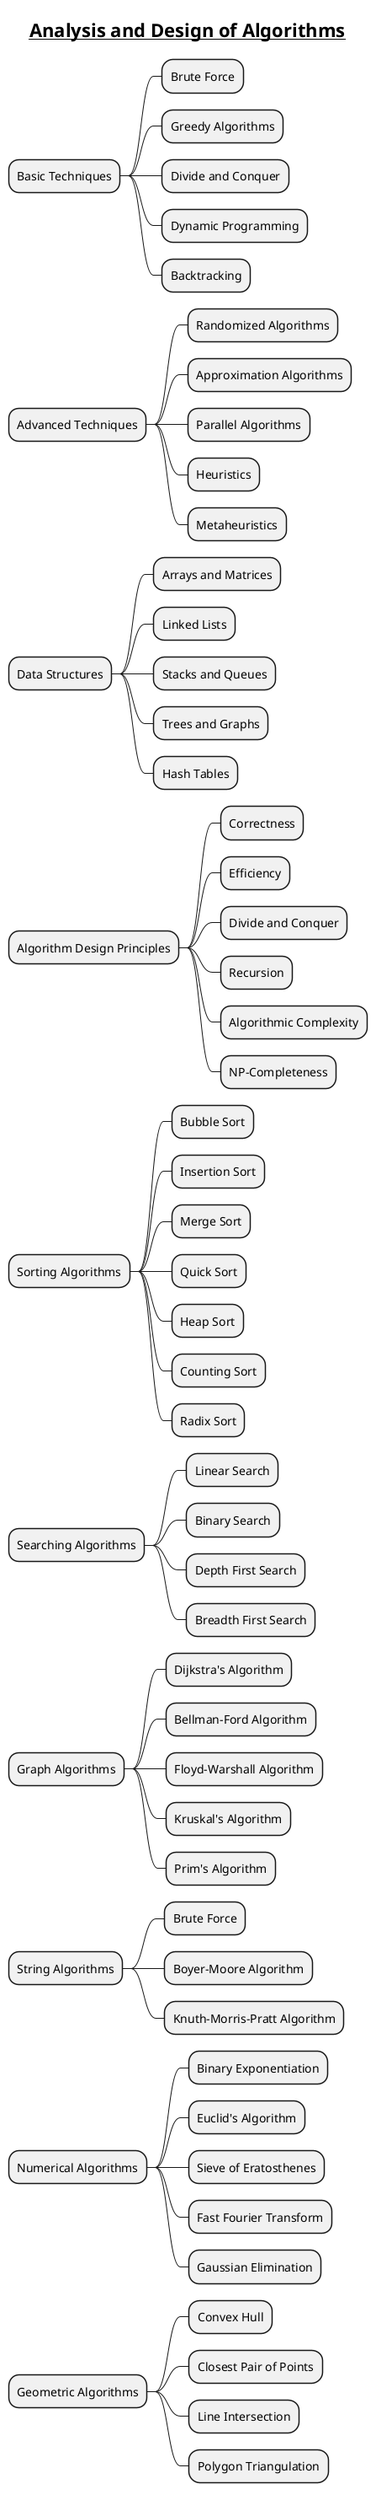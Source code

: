 @startmindmap
title =__Analysis and Design of Algorithms__

* Basic Techniques
** Brute Force
** Greedy Algorithms
** Divide and Conquer
** Dynamic Programming
** Backtracking

* Advanced Techniques
** Randomized Algorithms
** Approximation Algorithms
** Parallel Algorithms
** Heuristics
** Metaheuristics

* Data Structures
** Arrays and Matrices
** Linked Lists
** Stacks and Queues
** Trees and Graphs
** Hash Tables

* Algorithm Design Principles
** Correctness
** Efficiency
** Divide and Conquer
** Recursion
** Algorithmic Complexity
** NP-Completeness

* Sorting Algorithms
** Bubble Sort
** Insertion Sort
** Merge Sort
** Quick Sort
** Heap Sort
** Counting Sort
** Radix Sort

* Searching Algorithms
** Linear Search
** Binary Search
** Depth First Search
** Breadth First Search

* Graph Algorithms
** Dijkstra's Algorithm
** Bellman-Ford Algorithm
** Floyd-Warshall Algorithm
** Kruskal's Algorithm
** Prim's Algorithm

* String Algorithms
** Brute Force
** Boyer-Moore Algorithm
** Knuth-Morris-Pratt Algorithm

* Numerical Algorithms
** Binary Exponentiation
** Euclid's Algorithm
** Sieve of Eratosthenes
** Fast Fourier Transform
** Gaussian Elimination

* Geometric Algorithms
** Convex Hull
** Closest Pair of Points
** Line Intersection
** Polygon Triangulation

@endmindmap
